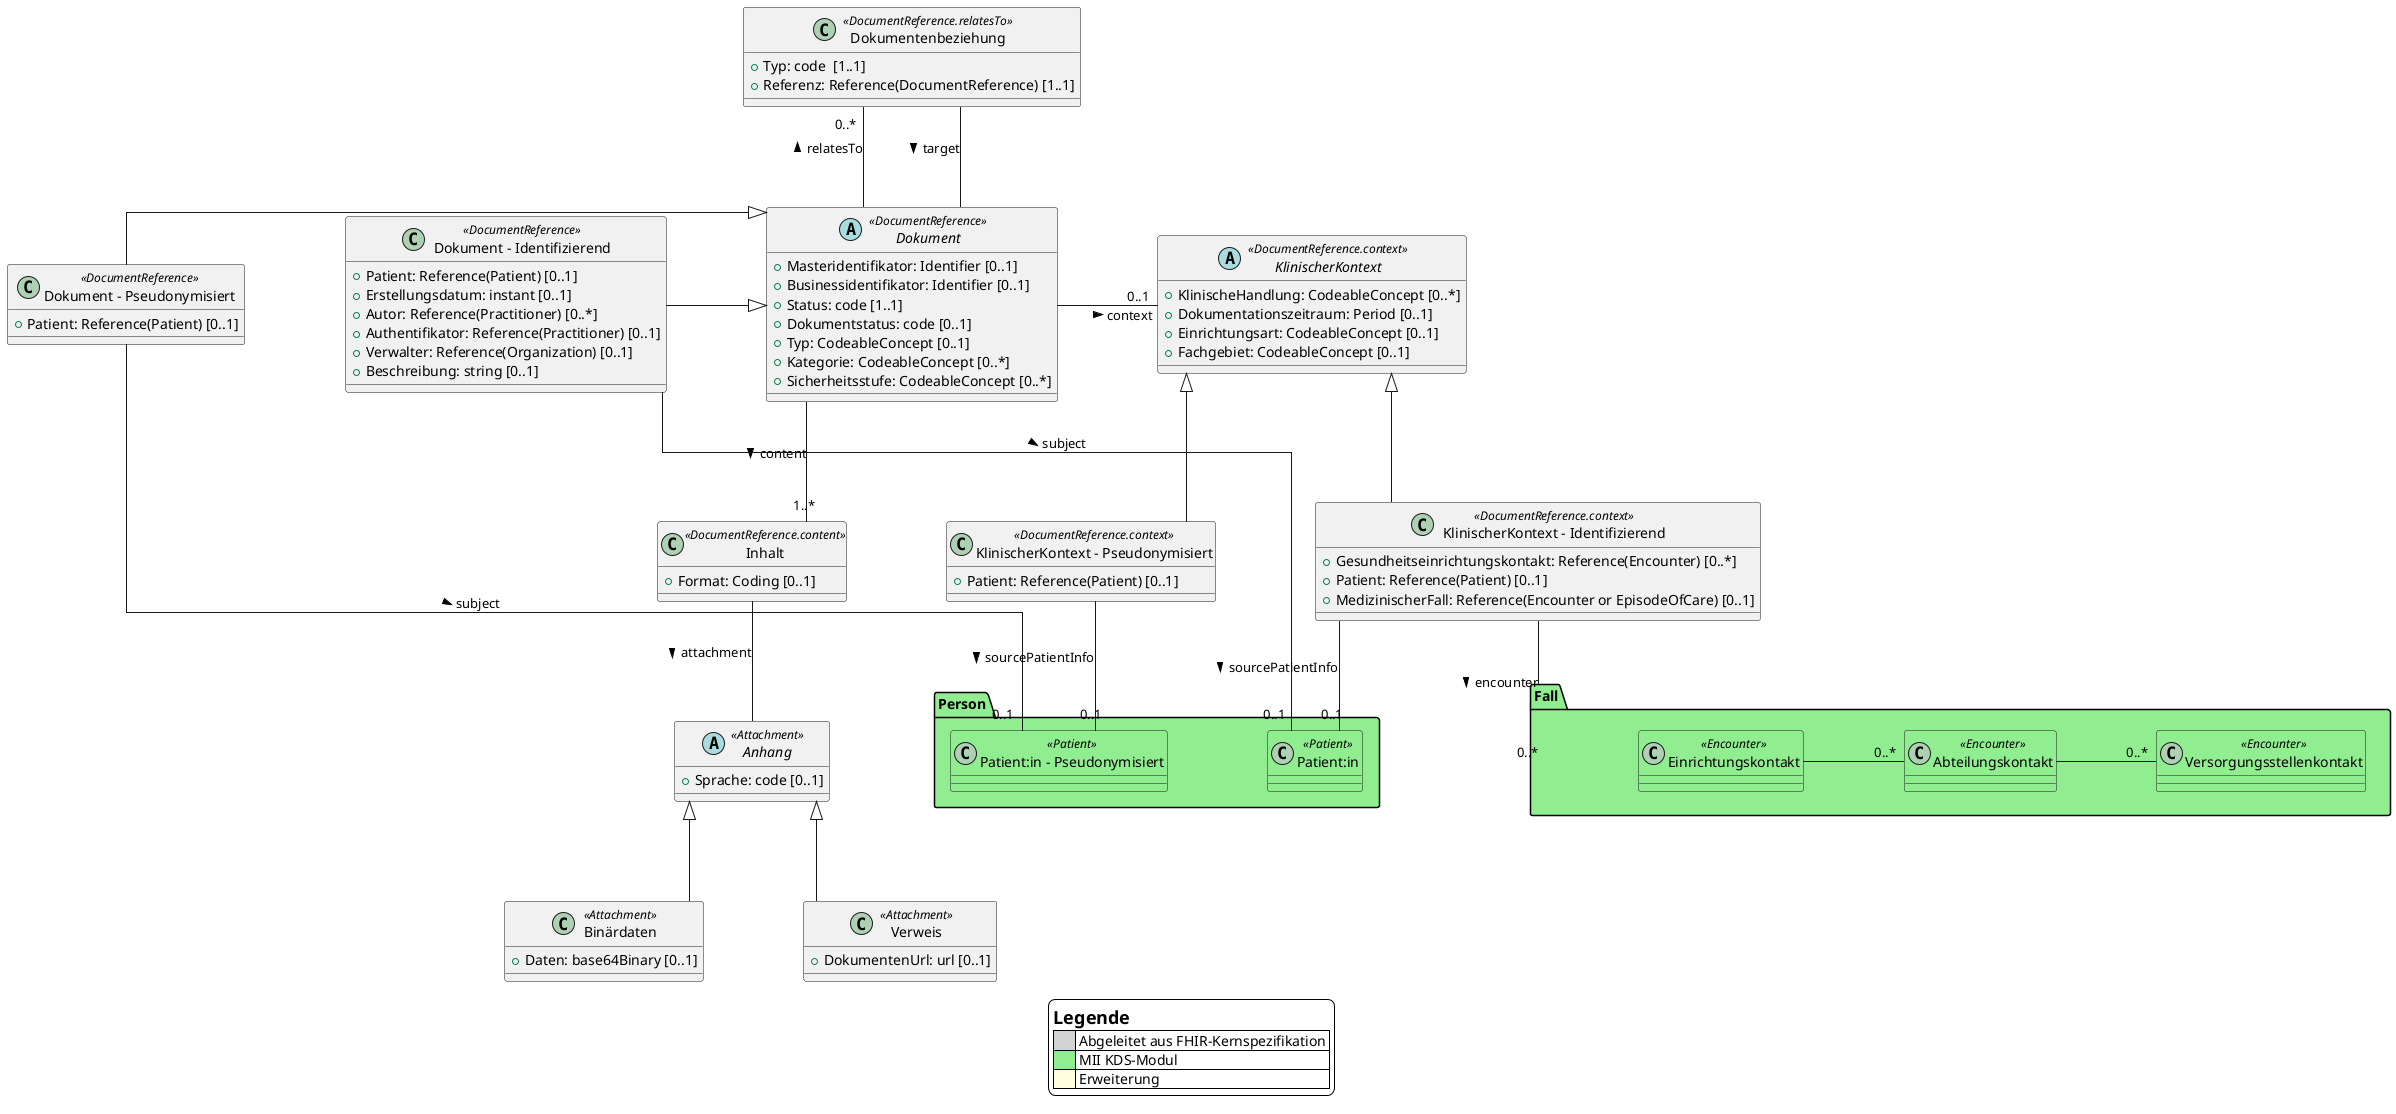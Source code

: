 @startuml

' Canvas Parameters
skinparam Linetype ortho
skinparam Nodesep 100
skinparam Ranksep 100
skinparam legendBackgroundColor #white

legend
    = Legende
    |<#lightgray>      | Abgeleitet aus FHIR-Kernspezifikation |
    |<#lightgreen>     | MII KDS-Modul |
    |<#lightyellow>    | Erweiterung |
endlegend

' Klassen
'class Dokument <<DocumentReference>> {
'    + {field} Masteridentifikator: Identifier [0..1]
'    + {field} Businessidentifikator: Identifier [0..1]
'    + {field} Status: code [1..1]
'    + {field} Dokumentstatus: code [0..1]
'    + {field} Typ: CodeableConcept [0..1]
'    + {field} Kategorie: CodeableConcept [0..*]
'    + {field} Patient: Reference(Patient) [0..1]
'    + {field} Erstellungsdatum: instant [0..1]
'    + {field} Autor: Reference(Practitioner) [0..*]
'    + {field} Authentifikator: Reference(Practitioner) [0..1]
'    + {field} Verwalter: Reference(Organization) [0..1]
'    + {field} Beschreibung: string [0..1]
'    + {field} Sicherheitsstufe: CodeableConcept [0..*]
''    + {field} Dokumentenbeziehung: relatesTo [0..*]
''    + {field} Inhalt: content [1..*]
''    + {field} Kontext: context [0..1]
'}

abstract class Dokument <<DocumentReference>> {
    + {field} Masteridentifikator: Identifier [0..1]
    + {field} Businessidentifikator: Identifier [0..1]
    + {field} Status: code [1..1]
    + {field} Dokumentstatus: code [0..1]
    + {field} Typ: CodeableConcept [0..1]
    + {field} Kategorie: CodeableConcept [0..*]
    + {field} Sicherheitsstufe: CodeableConcept [0..*]
}

class "Dokument - Identifizierend" <<DocumentReference>> {
    + {field} Patient: Reference(Patient) [0..1]
    + {field} Erstellungsdatum: instant [0..1]
    + {field} Autor: Reference(Practitioner) [0..*]
    + {field} Authentifikator: Reference(Practitioner) [0..1]
    + {field} Verwalter: Reference(Organization) [0..1]
    + {field} Beschreibung: string [0..1]
}

class "Dokument - Pseudonymisiert" <<DocumentReference>> {
    + {field} Patient: Reference(Patient) [0..1]
}

class Dokumentenbeziehung <<DocumentReference.relatesTo>> {
    + {field} Typ: code  [1..1]
    + {field} Referenz: Reference(DocumentReference) [1..1]
}

class Inhalt <<DocumentReference.content>> {
'    + Anhang: attachment [1..1]
    + {field} Format: Coding [0..1]
}

abstract class Anhang <<Attachment>> {
    + {field} Sprache: code [0..1]
}

class Binärdaten <<Attachment>> {
    + {field} Daten: base64Binary [0..1]
}

class Verweis <<Attachment>> {
    + {field} DokumentenUrl: url [0..1]
}

'class "KlinischerKontext" <<DocumentReference.context>> {
'    + {field} Einrichtungskontakt: Reference(Encounter) [0..*]
'    + {field} KlinischeHandlung: CodeableConcept [0..*]
'    + {field} Dokumentationszeitraum: Period [0..1]
'    + {field} Einrichtungsart: CodeableConcept [0..1]
'    + {field} Fachgebiet: CodeableConcept [0..1]
'    + {field} Patient: Reference(Patient) [0..1]
'    + {field} MedizinischerFall: Reference(Encounter or EpisodeOfCare) [0..1]
'}

abstract class "KlinischerKontext" <<DocumentReference.context>> {
    + {field} KlinischeHandlung: CodeableConcept [0..*]
    + {field} Dokumentationszeitraum: Period [0..1]
    + {field} Einrichtungsart: CodeableConcept [0..1]
    + {field} Fachgebiet: CodeableConcept [0..1]
}

class "KlinischerKontext - Identifizierend" <<DocumentReference.context>> {
    + {field} Gesundheitseinrichtungskontakt: Reference(Encounter) [0..*]
    + {field} Patient: Reference(Patient) [0..1]
    + {field} MedizinischerFall: Reference(Encounter or EpisodeOfCare) [0..1]
}

class "KlinischerKontext - Pseudonymisiert" <<DocumentReference.context>> {
    + {field} Patient: Reference(Patient) [0..1]
}

' MII KDS-Modul Person
package Person #LightGreen {
  class "Patient:in" <<Patient>> #Lightgreen
  class "Patient:in - Pseudonymisiert" <<Patient>> #Lightgreen
}

' MII KDS-Modul Fall
package Fall #LightGreen {
  class Einrichtungskontakt <<Encounter>> #Lightgreen
  class Abteilungskontakt <<Encounter>> #Lightgreen
  class Versorgungsstellenkontakt <<Encounter>> #Lightgreen
}

' Beziehungen
Dokument -- "1..*" Inhalt: content >
Dokument -r- "0..1" "KlinischerKontext": context >
Dokument -u- "0..*" Dokumentenbeziehung: relatesTo >
Dokument <|-l- "Dokument - Identifizierend"
Dokument <|-l- "Dokument - Pseudonymisiert"
"Dokument - Identifizierend" -- "0..1" "Patient:in": subject >
"Dokument - Pseudonymisiert" -- "0..1" "Patient:in - Pseudonymisiert": subject >
Dokumentenbeziehung -- Dokument: target >
Inhalt -- Anhang: attachment >
KlinischerKontext <|-- "KlinischerKontext - Identifizierend"
KlinischerKontext <|-- "KlinischerKontext - Pseudonymisiert"
"KlinischerKontext - Identifizierend" -- "0..*" Fall: encounter >
'"KlinischerKontext - Identifizierend" -- "0..*" Einrichtungskontakt: encounter >
'"KlinischerKontext - Identifizierend" -- "0..*" Abteilungskontakt: encounter >
'"KlinischerKontext - Identifizierend" -- "0..*" Versorgungsstellenkontakt: encounter >
"KlinischerKontext - Identifizierend" -- "0..1" "Patient:in": sourcePatientInfo >
"KlinischerKontext - Pseudonymisiert" -- "0..1" "Patient:in - Pseudonymisiert": sourcePatientInfo >
Anhang <|-- Binärdaten
Anhang <|-- Verweis
Einrichtungskontakt -r- "0..*" Abteilungskontakt
Abteilungskontakt -r- "0..*" Versorgungsstellenkontakt

@enduml
